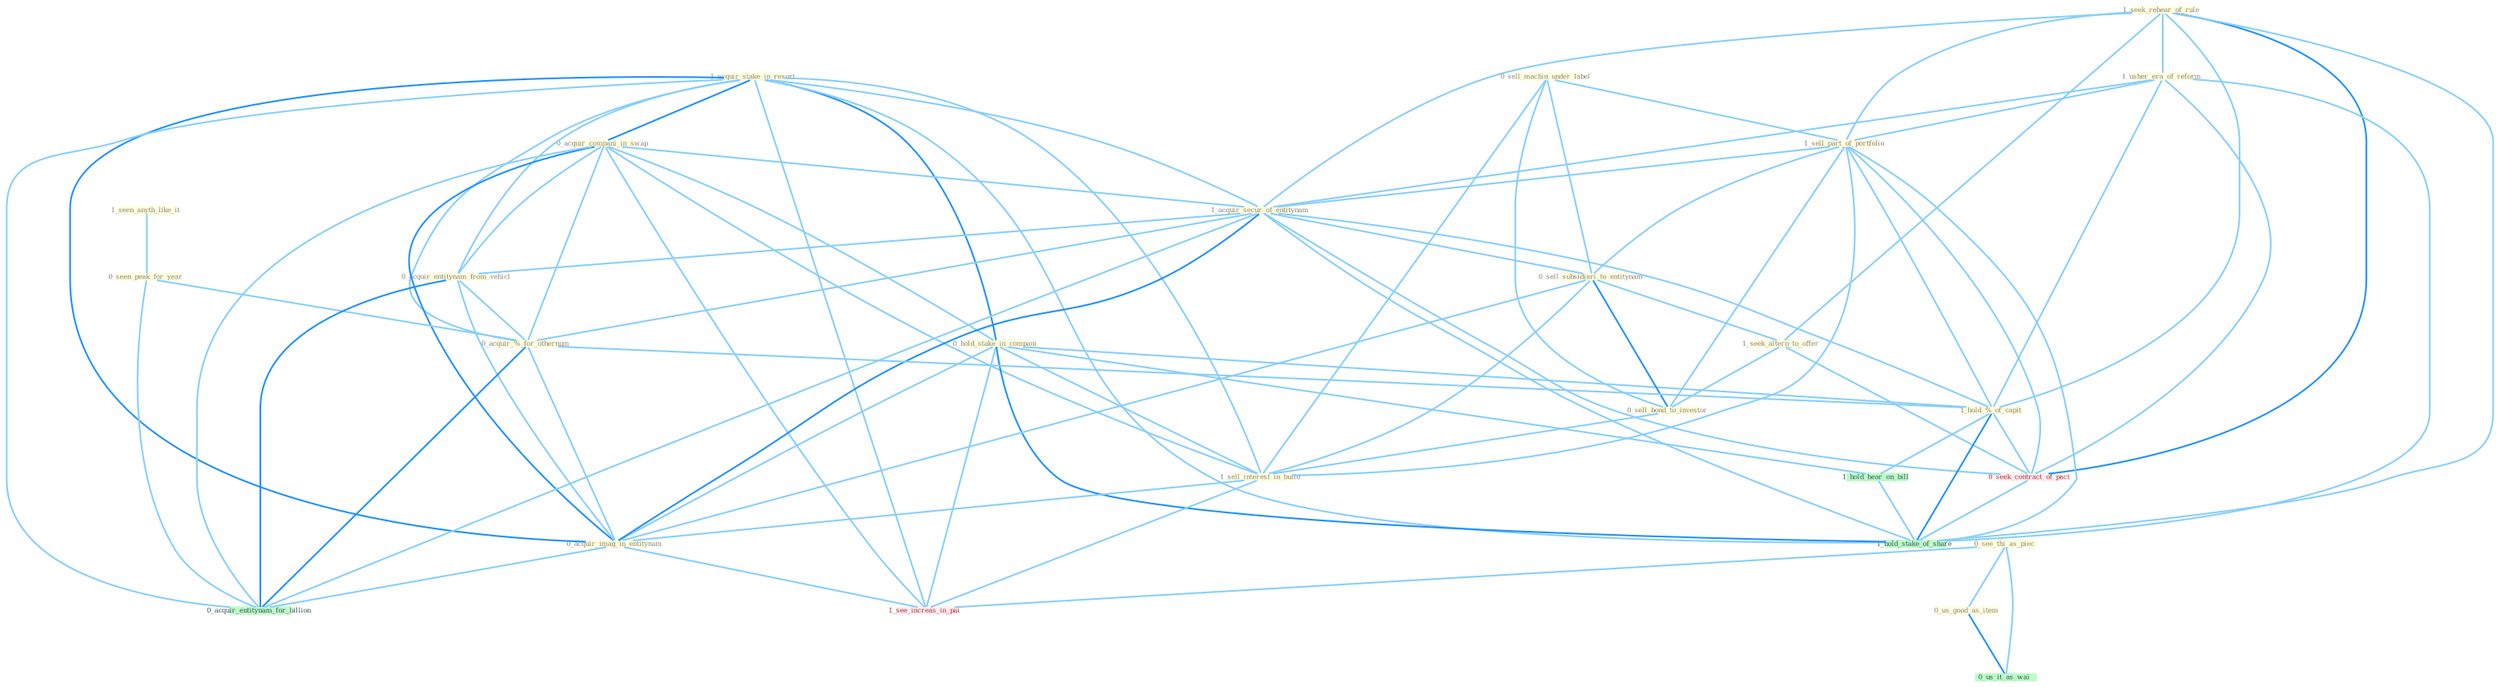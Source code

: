 Graph G{ 
    node
    [shape=polygon,style=filled,width=.5,height=.06,color="#BDFCC9",fixedsize=true,fontsize=4,
    fontcolor="#2f4f4f"];
    {node
    [color="#ffffe0", fontcolor="#8b7d6b"] "1_acquir_stake_in_resort " "1_seek_rehear_of_rule " "0_sell_machin_under_label " "0_see_thi_as_piec " "1_usher_era_of_reform " "0_us_good_as_item " "0_acquir_compani_in_swap " "1_sell_part_of_portfolio " "1_seen_anyth_like_it " "0_hold_stake_in_compani " "1_acquir_secur_of_entitynam " "0_sell_subsidiari_to_entitynam " "0_seen_peak_for_year " "1_seek_altern_to_offer " "0_sell_bond_to_investor " "0_acquir_entitynam_from_vehicl " "0_acquir_%_for_othernum " "1_sell_interest_in_build " "1_hold_%_of_capit " "0_acquir_imag_in_entitynam "}
{node [color="#fff0f5", fontcolor="#b22222"] "0_seek_contract_of_pact " "1_see_increas_in_pai "}
edge [color="#B0E2FF"];

	"1_acquir_stake_in_resort " -- "0_acquir_compani_in_swap " [w="2", color="#1e90ff" , len=0.8];
	"1_acquir_stake_in_resort " -- "0_hold_stake_in_compani " [w="2", color="#1e90ff" , len=0.8];
	"1_acquir_stake_in_resort " -- "1_acquir_secur_of_entitynam " [w="1", color="#87cefa" ];
	"1_acquir_stake_in_resort " -- "0_acquir_entitynam_from_vehicl " [w="1", color="#87cefa" ];
	"1_acquir_stake_in_resort " -- "0_acquir_%_for_othernum " [w="1", color="#87cefa" ];
	"1_acquir_stake_in_resort " -- "1_sell_interest_in_build " [w="1", color="#87cefa" ];
	"1_acquir_stake_in_resort " -- "0_acquir_imag_in_entitynam " [w="2", color="#1e90ff" , len=0.8];
	"1_acquir_stake_in_resort " -- "0_acquir_entitynam_for_billion " [w="1", color="#87cefa" ];
	"1_acquir_stake_in_resort " -- "1_see_increas_in_pai " [w="1", color="#87cefa" ];
	"1_acquir_stake_in_resort " -- "1_hold_stake_of_share " [w="1", color="#87cefa" ];
	"1_seek_rehear_of_rule " -- "1_usher_era_of_reform " [w="1", color="#87cefa" ];
	"1_seek_rehear_of_rule " -- "1_sell_part_of_portfolio " [w="1", color="#87cefa" ];
	"1_seek_rehear_of_rule " -- "1_acquir_secur_of_entitynam " [w="1", color="#87cefa" ];
	"1_seek_rehear_of_rule " -- "1_seek_altern_to_offer " [w="1", color="#87cefa" ];
	"1_seek_rehear_of_rule " -- "1_hold_%_of_capit " [w="1", color="#87cefa" ];
	"1_seek_rehear_of_rule " -- "0_seek_contract_of_pact " [w="2", color="#1e90ff" , len=0.8];
	"1_seek_rehear_of_rule " -- "1_hold_stake_of_share " [w="1", color="#87cefa" ];
	"0_sell_machin_under_label " -- "1_sell_part_of_portfolio " [w="1", color="#87cefa" ];
	"0_sell_machin_under_label " -- "0_sell_subsidiari_to_entitynam " [w="1", color="#87cefa" ];
	"0_sell_machin_under_label " -- "0_sell_bond_to_investor " [w="1", color="#87cefa" ];
	"0_sell_machin_under_label " -- "1_sell_interest_in_build " [w="1", color="#87cefa" ];
	"0_see_thi_as_piec " -- "0_us_good_as_item " [w="1", color="#87cefa" ];
	"0_see_thi_as_piec " -- "0_us_it_as_wai " [w="1", color="#87cefa" ];
	"0_see_thi_as_piec " -- "1_see_increas_in_pai " [w="1", color="#87cefa" ];
	"1_usher_era_of_reform " -- "1_sell_part_of_portfolio " [w="1", color="#87cefa" ];
	"1_usher_era_of_reform " -- "1_acquir_secur_of_entitynam " [w="1", color="#87cefa" ];
	"1_usher_era_of_reform " -- "1_hold_%_of_capit " [w="1", color="#87cefa" ];
	"1_usher_era_of_reform " -- "0_seek_contract_of_pact " [w="1", color="#87cefa" ];
	"1_usher_era_of_reform " -- "1_hold_stake_of_share " [w="1", color="#87cefa" ];
	"0_us_good_as_item " -- "0_us_it_as_wai " [w="2", color="#1e90ff" , len=0.8];
	"0_acquir_compani_in_swap " -- "0_hold_stake_in_compani " [w="1", color="#87cefa" ];
	"0_acquir_compani_in_swap " -- "1_acquir_secur_of_entitynam " [w="1", color="#87cefa" ];
	"0_acquir_compani_in_swap " -- "0_acquir_entitynam_from_vehicl " [w="1", color="#87cefa" ];
	"0_acquir_compani_in_swap " -- "0_acquir_%_for_othernum " [w="1", color="#87cefa" ];
	"0_acquir_compani_in_swap " -- "1_sell_interest_in_build " [w="1", color="#87cefa" ];
	"0_acquir_compani_in_swap " -- "0_acquir_imag_in_entitynam " [w="2", color="#1e90ff" , len=0.8];
	"0_acquir_compani_in_swap " -- "0_acquir_entitynam_for_billion " [w="1", color="#87cefa" ];
	"0_acquir_compani_in_swap " -- "1_see_increas_in_pai " [w="1", color="#87cefa" ];
	"1_sell_part_of_portfolio " -- "1_acquir_secur_of_entitynam " [w="1", color="#87cefa" ];
	"1_sell_part_of_portfolio " -- "0_sell_subsidiari_to_entitynam " [w="1", color="#87cefa" ];
	"1_sell_part_of_portfolio " -- "0_sell_bond_to_investor " [w="1", color="#87cefa" ];
	"1_sell_part_of_portfolio " -- "1_sell_interest_in_build " [w="1", color="#87cefa" ];
	"1_sell_part_of_portfolio " -- "1_hold_%_of_capit " [w="1", color="#87cefa" ];
	"1_sell_part_of_portfolio " -- "0_seek_contract_of_pact " [w="1", color="#87cefa" ];
	"1_sell_part_of_portfolio " -- "1_hold_stake_of_share " [w="1", color="#87cefa" ];
	"1_seen_anyth_like_it " -- "0_seen_peak_for_year " [w="1", color="#87cefa" ];
	"0_hold_stake_in_compani " -- "1_sell_interest_in_build " [w="1", color="#87cefa" ];
	"0_hold_stake_in_compani " -- "1_hold_%_of_capit " [w="1", color="#87cefa" ];
	"0_hold_stake_in_compani " -- "0_acquir_imag_in_entitynam " [w="1", color="#87cefa" ];
	"0_hold_stake_in_compani " -- "1_see_increas_in_pai " [w="1", color="#87cefa" ];
	"0_hold_stake_in_compani " -- "1_hold_hear_on_bill " [w="1", color="#87cefa" ];
	"0_hold_stake_in_compani " -- "1_hold_stake_of_share " [w="2", color="#1e90ff" , len=0.8];
	"1_acquir_secur_of_entitynam " -- "0_sell_subsidiari_to_entitynam " [w="1", color="#87cefa" ];
	"1_acquir_secur_of_entitynam " -- "0_acquir_entitynam_from_vehicl " [w="1", color="#87cefa" ];
	"1_acquir_secur_of_entitynam " -- "0_acquir_%_for_othernum " [w="1", color="#87cefa" ];
	"1_acquir_secur_of_entitynam " -- "1_hold_%_of_capit " [w="1", color="#87cefa" ];
	"1_acquir_secur_of_entitynam " -- "0_acquir_imag_in_entitynam " [w="2", color="#1e90ff" , len=0.8];
	"1_acquir_secur_of_entitynam " -- "0_seek_contract_of_pact " [w="1", color="#87cefa" ];
	"1_acquir_secur_of_entitynam " -- "0_acquir_entitynam_for_billion " [w="1", color="#87cefa" ];
	"1_acquir_secur_of_entitynam " -- "1_hold_stake_of_share " [w="1", color="#87cefa" ];
	"0_sell_subsidiari_to_entitynam " -- "1_seek_altern_to_offer " [w="1", color="#87cefa" ];
	"0_sell_subsidiari_to_entitynam " -- "0_sell_bond_to_investor " [w="2", color="#1e90ff" , len=0.8];
	"0_sell_subsidiari_to_entitynam " -- "1_sell_interest_in_build " [w="1", color="#87cefa" ];
	"0_sell_subsidiari_to_entitynam " -- "0_acquir_imag_in_entitynam " [w="1", color="#87cefa" ];
	"0_seen_peak_for_year " -- "0_acquir_%_for_othernum " [w="1", color="#87cefa" ];
	"0_seen_peak_for_year " -- "0_acquir_entitynam_for_billion " [w="1", color="#87cefa" ];
	"1_seek_altern_to_offer " -- "0_sell_bond_to_investor " [w="1", color="#87cefa" ];
	"1_seek_altern_to_offer " -- "0_seek_contract_of_pact " [w="1", color="#87cefa" ];
	"0_sell_bond_to_investor " -- "1_sell_interest_in_build " [w="1", color="#87cefa" ];
	"0_acquir_entitynam_from_vehicl " -- "0_acquir_%_for_othernum " [w="1", color="#87cefa" ];
	"0_acquir_entitynam_from_vehicl " -- "0_acquir_imag_in_entitynam " [w="1", color="#87cefa" ];
	"0_acquir_entitynam_from_vehicl " -- "0_acquir_entitynam_for_billion " [w="2", color="#1e90ff" , len=0.8];
	"0_acquir_%_for_othernum " -- "1_hold_%_of_capit " [w="1", color="#87cefa" ];
	"0_acquir_%_for_othernum " -- "0_acquir_imag_in_entitynam " [w="1", color="#87cefa" ];
	"0_acquir_%_for_othernum " -- "0_acquir_entitynam_for_billion " [w="2", color="#1e90ff" , len=0.8];
	"1_sell_interest_in_build " -- "0_acquir_imag_in_entitynam " [w="1", color="#87cefa" ];
	"1_sell_interest_in_build " -- "1_see_increas_in_pai " [w="1", color="#87cefa" ];
	"1_hold_%_of_capit " -- "0_seek_contract_of_pact " [w="1", color="#87cefa" ];
	"1_hold_%_of_capit " -- "1_hold_hear_on_bill " [w="1", color="#87cefa" ];
	"1_hold_%_of_capit " -- "1_hold_stake_of_share " [w="2", color="#1e90ff" , len=0.8];
	"0_acquir_imag_in_entitynam " -- "0_acquir_entitynam_for_billion " [w="1", color="#87cefa" ];
	"0_acquir_imag_in_entitynam " -- "1_see_increas_in_pai " [w="1", color="#87cefa" ];
	"0_seek_contract_of_pact " -- "1_hold_stake_of_share " [w="1", color="#87cefa" ];
	"1_hold_hear_on_bill " -- "1_hold_stake_of_share " [w="1", color="#87cefa" ];
}